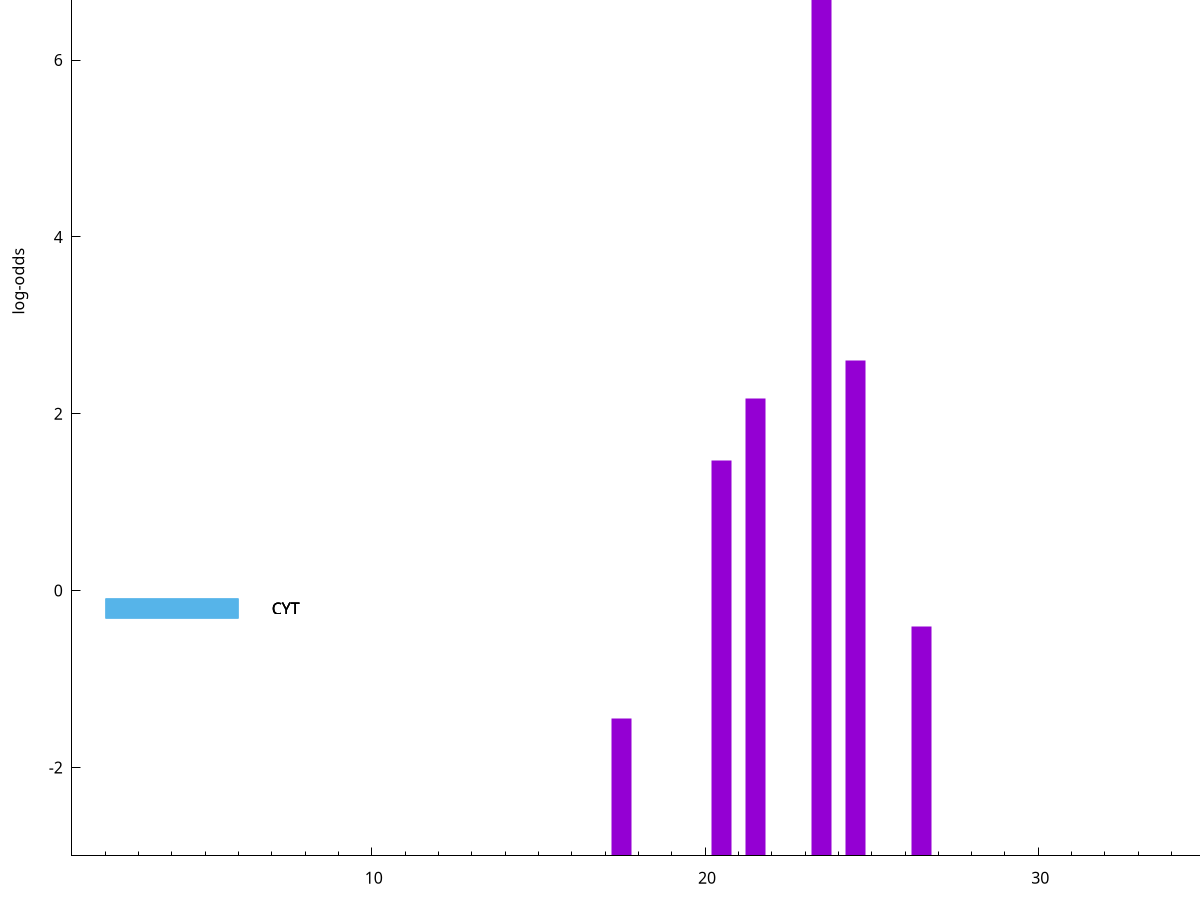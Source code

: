 set title "LipoP predictions for SRR4017925.gff"
set size 2., 1.4
set xrange [1:70] 
set mxtics 10
set yrange [-3:10]
set y2range [0:13]
set ylabel "log-odds"
set term postscript eps color solid "Helvetica" 30
set output "SRR4017925.gff48.eps"
set arrow from 2,7.29911 to 6,7.29911 nohead lt 1 lw 20
set label "SpI" at 7,7.29911
set arrow from 2,-0.200913 to 6,-0.200913 nohead lt 3 lw 20
set label "CYT" at 7,-0.200913
set arrow from 2,-0.200913 to 6,-0.200913 nohead lt 3 lw 20
set label "CYT" at 7,-0.200913
set arrow from 2,-0.200913 to 6,-0.200913 nohead lt 3 lw 20
set label "CYT" at 7,-0.200913
set arrow from 2,7.29911 to 6,7.29911 nohead lt 1 lw 20
set label "SpI" at 7,7.29911
# NOTE: The scores below are the log-odds scores with the threshold
# NOTE: subtracted (a hack to make gnuplot make the histogram all
# NOTE: look nice).
plot "-" axes x1y2 title "" with impulses lt 1 lw 20
23.500000 10.159410
24.500000 5.600920
21.500000 5.177800
20.500000 4.475030
26.500000 2.594961
17.500000 1.549250
e
exit

